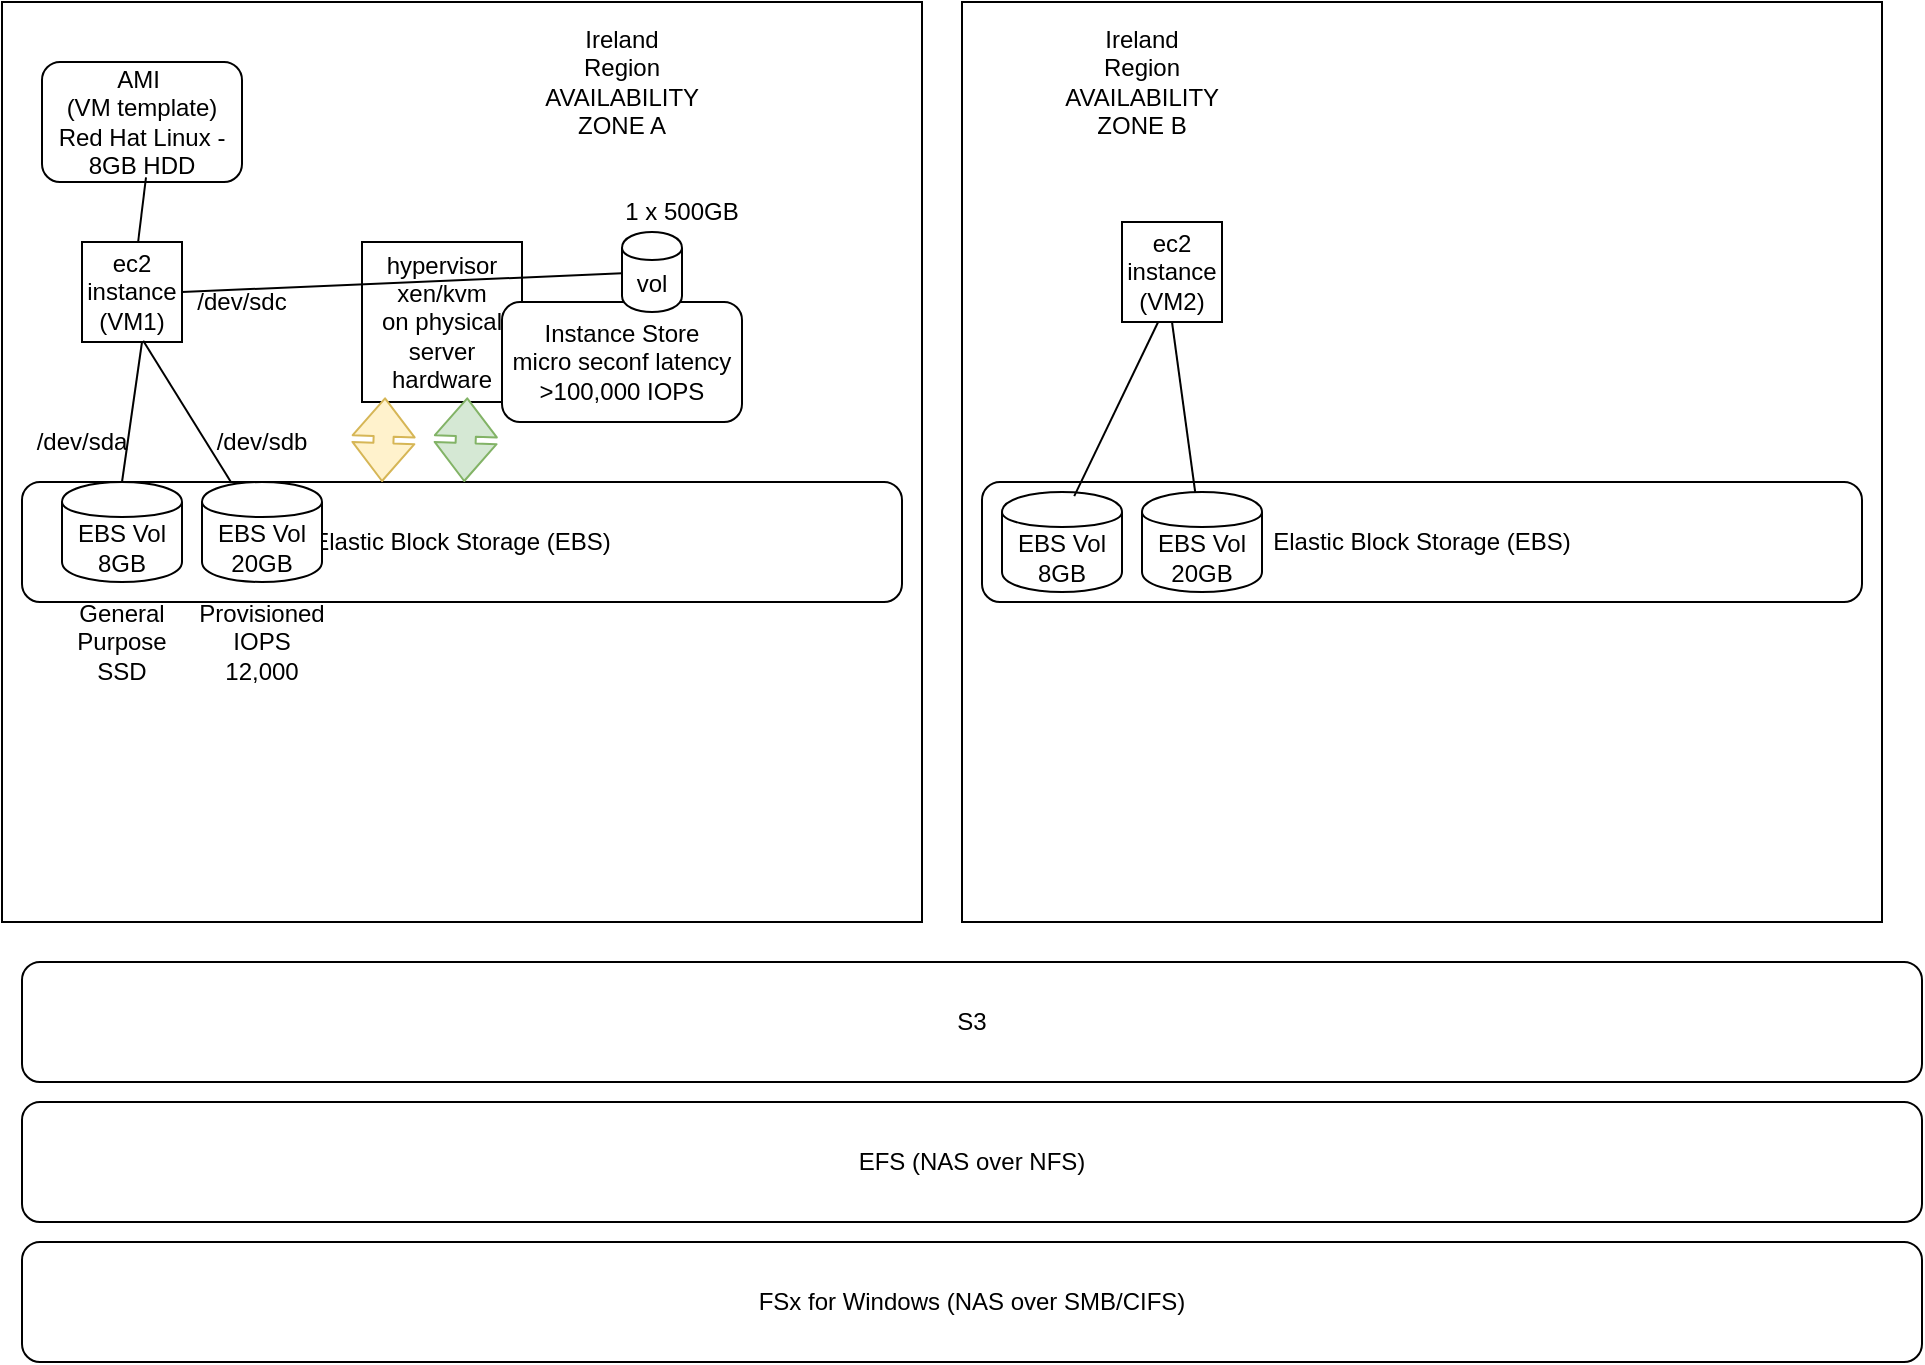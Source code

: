 <mxfile version="13.3.1" type="github"><diagram id="9sso7XqLUWQcRpqye9ZH" name="EBS S3 EFS"><mxGraphModel dx="1278" dy="618" grid="1" gridSize="10" guides="1" tooltips="1" connect="1" arrows="1" fold="1" page="1" pageScale="1" pageWidth="827" pageHeight="1169" math="0" shadow="0"><root><mxCell id="0"/><mxCell id="1" parent="0"/><mxCell id="7ZlgL_FnNeLyH_ivH3gK-12" value="" style="whiteSpace=wrap;html=1;aspect=fixed;" parent="1" vertex="1"><mxGeometry x="10" y="30" width="460" height="460" as="geometry"/></mxCell><mxCell id="7ZlgL_FnNeLyH_ivH3gK-1" value="ec2 instance (VM1)" style="whiteSpace=wrap;html=1;aspect=fixed;" parent="1" vertex="1"><mxGeometry x="50" y="150" width="50" height="50" as="geometry"/></mxCell><mxCell id="7ZlgL_FnNeLyH_ivH3gK-2" value="hypervisor&lt;br&gt;xen/kvm&lt;br&gt;on physical server hardware" style="whiteSpace=wrap;html=1;aspect=fixed;" parent="1" vertex="1"><mxGeometry x="190" y="150" width="80" height="80" as="geometry"/></mxCell><mxCell id="7ZlgL_FnNeLyH_ivH3gK-3" value="AMI&amp;nbsp;&lt;br&gt;(VM template)&lt;br&gt;Red Hat Linux - 8GB HDD" style="rounded=1;whiteSpace=wrap;html=1;" parent="1" vertex="1"><mxGeometry x="30" y="60" width="100" height="60" as="geometry"/></mxCell><mxCell id="7ZlgL_FnNeLyH_ivH3gK-4" value="" style="endArrow=none;html=1;entryX=0.52;entryY=0.962;entryDx=0;entryDy=0;entryPerimeter=0;" parent="1" source="7ZlgL_FnNeLyH_ivH3gK-1" target="7ZlgL_FnNeLyH_ivH3gK-3" edge="1"><mxGeometry width="50" height="50" relative="1" as="geometry"><mxPoint x="150" y="210" as="sourcePoint"/><mxPoint x="200" y="160" as="targetPoint"/></mxGeometry></mxCell><mxCell id="7ZlgL_FnNeLyH_ivH3gK-5" value="" style="endArrow=none;html=1;exitX=1;exitY=0.5;exitDx=0;exitDy=0;" parent="1" source="7ZlgL_FnNeLyH_ivH3gK-1" target="7ZlgL_FnNeLyH_ivH3gK-31" edge="1"><mxGeometry width="50" height="50" relative="1" as="geometry"><mxPoint x="150" y="210" as="sourcePoint"/><mxPoint x="200" y="160" as="targetPoint"/></mxGeometry></mxCell><mxCell id="7ZlgL_FnNeLyH_ivH3gK-6" value="Elastic Block Storage (EBS)" style="rounded=1;whiteSpace=wrap;html=1;" parent="1" vertex="1"><mxGeometry x="20" y="270" width="440" height="60" as="geometry"/></mxCell><mxCell id="7ZlgL_FnNeLyH_ivH3gK-7" value="EBS Vol&lt;br&gt;8GB" style="shape=cylinder;whiteSpace=wrap;html=1;boundedLbl=1;backgroundOutline=1;" parent="1" vertex="1"><mxGeometry x="40" y="270" width="60" height="50" as="geometry"/></mxCell><mxCell id="7ZlgL_FnNeLyH_ivH3gK-8" value="" style="endArrow=none;html=1;exitX=0.5;exitY=0;exitDx=0;exitDy=0;" parent="1" source="7ZlgL_FnNeLyH_ivH3gK-7" edge="1"><mxGeometry width="50" height="50" relative="1" as="geometry"><mxPoint x="30" y="250" as="sourcePoint"/><mxPoint x="80" y="200" as="targetPoint"/></mxGeometry></mxCell><mxCell id="7ZlgL_FnNeLyH_ivH3gK-9" value="/dev/sdc" style="text;html=1;strokeColor=none;fillColor=none;align=center;verticalAlign=middle;whiteSpace=wrap;rounded=0;" parent="1" vertex="1"><mxGeometry x="110" y="170" width="40" height="20" as="geometry"/></mxCell><mxCell id="7ZlgL_FnNeLyH_ivH3gK-10" value="EBS Vol&lt;br&gt;20GB" style="shape=cylinder;whiteSpace=wrap;html=1;boundedLbl=1;backgroundOutline=1;" parent="1" vertex="1"><mxGeometry x="110" y="270" width="60" height="50" as="geometry"/></mxCell><mxCell id="7ZlgL_FnNeLyH_ivH3gK-11" value="" style="endArrow=none;html=1;entryX=0.612;entryY=0.988;entryDx=0;entryDy=0;entryPerimeter=0;" parent="1" source="7ZlgL_FnNeLyH_ivH3gK-10" target="7ZlgL_FnNeLyH_ivH3gK-1" edge="1"><mxGeometry width="50" height="50" relative="1" as="geometry"><mxPoint x="80" y="280" as="sourcePoint"/><mxPoint x="90" y="210" as="targetPoint"/></mxGeometry></mxCell><mxCell id="7ZlgL_FnNeLyH_ivH3gK-13" value="Ireland Region AVAILABILITY ZONE A" style="text;html=1;strokeColor=none;fillColor=none;align=center;verticalAlign=middle;whiteSpace=wrap;rounded=0;" parent="1" vertex="1"><mxGeometry x="300" y="60" width="40" height="20" as="geometry"/></mxCell><mxCell id="7ZlgL_FnNeLyH_ivH3gK-14" value="" style="whiteSpace=wrap;html=1;aspect=fixed;" parent="1" vertex="1"><mxGeometry x="490" y="30" width="460" height="460" as="geometry"/></mxCell><mxCell id="7ZlgL_FnNeLyH_ivH3gK-15" value="Ireland Region AVAILABILITY ZONE B" style="text;html=1;strokeColor=none;fillColor=none;align=center;verticalAlign=middle;whiteSpace=wrap;rounded=0;" parent="1" vertex="1"><mxGeometry x="560" y="60" width="40" height="20" as="geometry"/></mxCell><mxCell id="7ZlgL_FnNeLyH_ivH3gK-19" value="Elastic Block Storage (EBS)" style="rounded=1;whiteSpace=wrap;html=1;" parent="1" vertex="1"><mxGeometry x="500" y="270" width="440" height="60" as="geometry"/></mxCell><mxCell id="7ZlgL_FnNeLyH_ivH3gK-21" value="ec2 instance (VM2)" style="whiteSpace=wrap;html=1;aspect=fixed;" parent="1" vertex="1"><mxGeometry x="570" y="140" width="50" height="50" as="geometry"/></mxCell><mxCell id="7ZlgL_FnNeLyH_ivH3gK-22" value="EBS Vol&lt;br&gt;8GB" style="shape=cylinder;whiteSpace=wrap;html=1;boundedLbl=1;backgroundOutline=1;" parent="1" vertex="1"><mxGeometry x="510" y="275" width="60" height="50" as="geometry"/></mxCell><mxCell id="7ZlgL_FnNeLyH_ivH3gK-23" value="EBS Vol&lt;br&gt;20GB" style="shape=cylinder;whiteSpace=wrap;html=1;boundedLbl=1;backgroundOutline=1;" parent="1" vertex="1"><mxGeometry x="580" y="275" width="60" height="50" as="geometry"/></mxCell><mxCell id="7ZlgL_FnNeLyH_ivH3gK-25" value="" style="endArrow=none;html=1;entryX=0.612;entryY=0.988;entryDx=0;entryDy=0;entryPerimeter=0;exitX=0.602;exitY=0.041;exitDx=0;exitDy=0;exitPerimeter=0;" parent="1" source="7ZlgL_FnNeLyH_ivH3gK-22" edge="1"><mxGeometry width="50" height="50" relative="1" as="geometry"><mxPoint x="631.937" y="260.6" as="sourcePoint"/><mxPoint x="588.07" y="190.0" as="targetPoint"/></mxGeometry></mxCell><mxCell id="7ZlgL_FnNeLyH_ivH3gK-26" value="" style="endArrow=none;html=1;entryX=0.5;entryY=1;entryDx=0;entryDy=0;" parent="1" source="7ZlgL_FnNeLyH_ivH3gK-23" target="7ZlgL_FnNeLyH_ivH3gK-21" edge="1"><mxGeometry width="50" height="50" relative="1" as="geometry"><mxPoint x="556.12" y="287.05" as="sourcePoint"/><mxPoint x="598.07" y="200.0" as="targetPoint"/></mxGeometry></mxCell><mxCell id="7ZlgL_FnNeLyH_ivH3gK-27" value="S3" style="rounded=1;whiteSpace=wrap;html=1;" parent="1" vertex="1"><mxGeometry x="20" y="510" width="950" height="60" as="geometry"/></mxCell><mxCell id="7ZlgL_FnNeLyH_ivH3gK-28" value="EFS (NAS over NFS)" style="rounded=1;whiteSpace=wrap;html=1;" parent="1" vertex="1"><mxGeometry x="20" y="580" width="950" height="60" as="geometry"/></mxCell><mxCell id="7ZlgL_FnNeLyH_ivH3gK-29" value="FSx for Windows (NAS over SMB/CIFS)" style="rounded=1;whiteSpace=wrap;html=1;" parent="1" vertex="1"><mxGeometry x="20" y="650" width="950" height="60" as="geometry"/></mxCell><mxCell id="7ZlgL_FnNeLyH_ivH3gK-30" value="Instance Store&lt;br&gt;micro seconf latency&lt;br&gt;&amp;gt;100,000 IOPS" style="rounded=1;whiteSpace=wrap;html=1;" parent="1" vertex="1"><mxGeometry x="260" y="180" width="120" height="60" as="geometry"/></mxCell><mxCell id="7ZlgL_FnNeLyH_ivH3gK-31" value="vol" style="shape=cylinder;whiteSpace=wrap;html=1;boundedLbl=1;backgroundOutline=1;" parent="1" vertex="1"><mxGeometry x="320" y="145" width="30" height="40" as="geometry"/></mxCell><mxCell id="7ZlgL_FnNeLyH_ivH3gK-32" value="/dev/sda" style="text;html=1;strokeColor=none;fillColor=none;align=center;verticalAlign=middle;whiteSpace=wrap;rounded=0;" parent="1" vertex="1"><mxGeometry x="30" y="240" width="40" height="20" as="geometry"/></mxCell><mxCell id="7ZlgL_FnNeLyH_ivH3gK-33" value="/dev/sdb" style="text;html=1;strokeColor=none;fillColor=none;align=center;verticalAlign=middle;whiteSpace=wrap;rounded=0;" parent="1" vertex="1"><mxGeometry x="120" y="240" width="40" height="20" as="geometry"/></mxCell><mxCell id="7ZlgL_FnNeLyH_ivH3gK-34" value="General Purpose SSD" style="text;html=1;strokeColor=none;fillColor=none;align=center;verticalAlign=middle;whiteSpace=wrap;rounded=0;" parent="1" vertex="1"><mxGeometry x="50" y="340" width="40" height="20" as="geometry"/></mxCell><mxCell id="7ZlgL_FnNeLyH_ivH3gK-35" value="Provisioned&lt;br&gt;IOPS&lt;br&gt;12,000" style="text;html=1;strokeColor=none;fillColor=none;align=center;verticalAlign=middle;whiteSpace=wrap;rounded=0;" parent="1" vertex="1"><mxGeometry x="120" y="340" width="40" height="20" as="geometry"/></mxCell><mxCell id="7ZlgL_FnNeLyH_ivH3gK-36" value="1 x 500GB" style="text;html=1;strokeColor=none;fillColor=none;align=center;verticalAlign=middle;whiteSpace=wrap;rounded=0;" parent="1" vertex="1"><mxGeometry x="320" y="125" width="60" height="20" as="geometry"/></mxCell><mxCell id="7ZlgL_FnNeLyH_ivH3gK-37" value="" style="shape=flexArrow;endArrow=classic;startArrow=classic;html=1;entryX=0.658;entryY=0.971;entryDx=0;entryDy=0;entryPerimeter=0;fillColor=#d5e8d4;strokeColor=#82b366;" parent="1" source="7ZlgL_FnNeLyH_ivH3gK-6" target="7ZlgL_FnNeLyH_ivH3gK-2" edge="1"><mxGeometry width="50" height="50" relative="1" as="geometry"><mxPoint x="210" y="260" as="sourcePoint"/><mxPoint x="260" y="210" as="targetPoint"/></mxGeometry></mxCell><mxCell id="7ZlgL_FnNeLyH_ivH3gK-38" value="" style="shape=flexArrow;endArrow=classic;startArrow=classic;html=1;entryX=0.658;entryY=0.971;entryDx=0;entryDy=0;entryPerimeter=0;fillColor=#fff2cc;strokeColor=#d6b656;" parent="1" edge="1"><mxGeometry width="50" height="50" relative="1" as="geometry"><mxPoint x="199.995" y="270" as="sourcePoint"/><mxPoint x="201.54" y="227.68" as="targetPoint"/></mxGeometry></mxCell></root></mxGraphModel></diagram></mxfile>